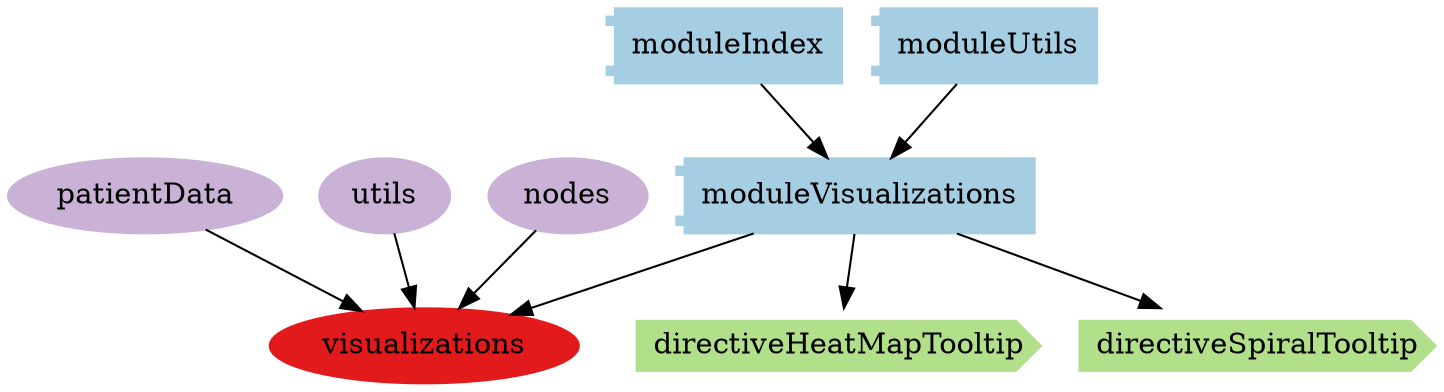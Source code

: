 digraph dependencies {
  node[shape="component",style="filled",colorscheme=paired12]


    node[shape="component"]
    "moduleVisualizations"[label="moduleVisualizations", color=1]

    
      "moduleIndex"[label="moduleIndex", color=1]
      "moduleIndex" -> "moduleVisualizations"
    
      "moduleUtils"[label="moduleUtils", color=1]
      "moduleUtils" -> "moduleVisualizations"
    


    node[shape="ellipse"]
    


    

    

    
      "visualizations"[label="visualizations", color=6]
      "moduleVisualizations" -> "visualizations"
    

    node[shape="cds"]
    

    
      "directiveHeatMapTooltip"[label="directiveHeatMapTooltip", color=3]
      "moduleVisualizations" -> "directiveHeatMapTooltip"
    
      "directiveSpiralTooltip"[label="directiveSpiralTooltip", color=3]
      "moduleVisualizations" -> "directiveSpiralTooltip"
    









    node[shape="ellipse",style="filled", color=9]
    

    
      
    
      
    


    

    

    
      
        "patientData"[label="patientData"]
        "patientData" -> "visualizations"
      
        "utils"[label="utils"]
        "utils" -> "visualizations"
      
        "nodes"[label="nodes"]
        "nodes" -> "visualizations"
      
    

    


}
